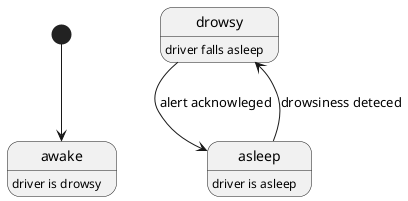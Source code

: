 @startuml
[*]-->awake
awake:driver is drowsy
drowsy:driver falls asleep
asleep:driver is asleep
drowsy-->asleep:alert acknowleged
asleep-->drowsy:drowsiness deteced
@enduml
